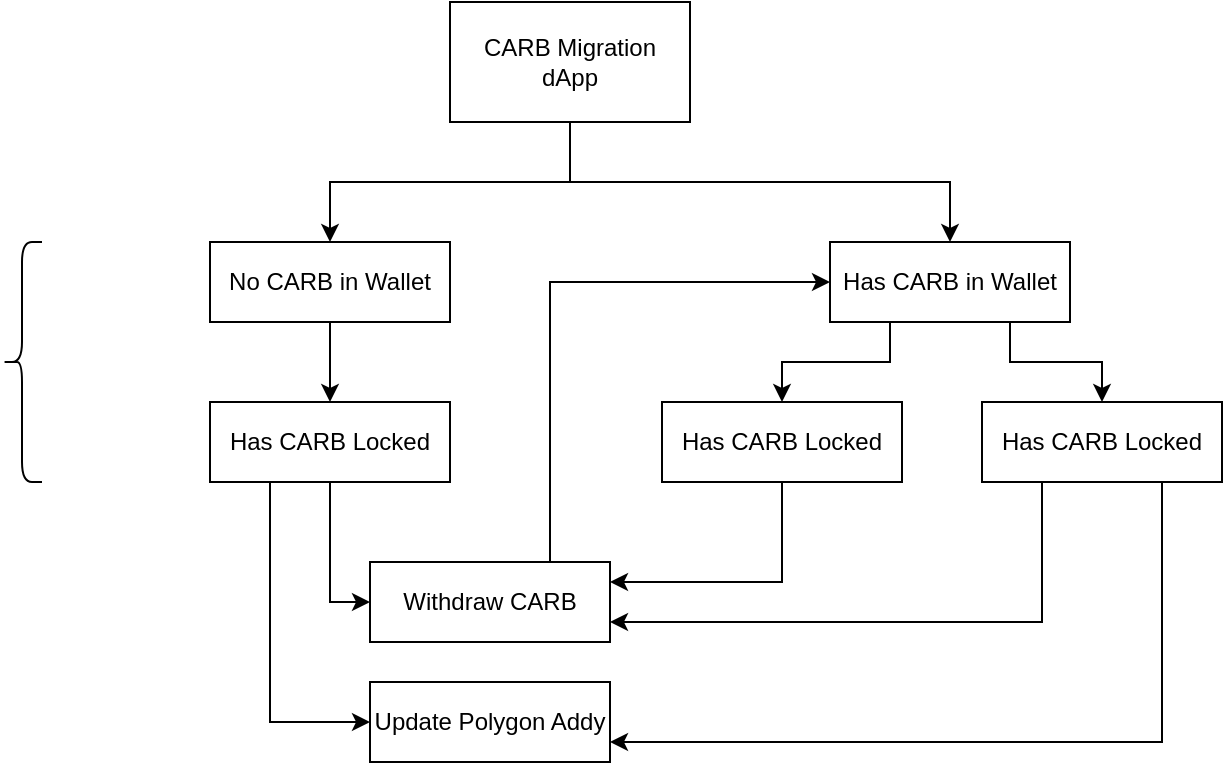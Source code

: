 <mxfile version="21.6.5" type="github">
  <diagram name="Page-1" id="Sy7ZPnISKPwJCZqJHa9-">
    <mxGraphModel dx="954" dy="623" grid="1" gridSize="10" guides="1" tooltips="1" connect="1" arrows="1" fold="1" page="1" pageScale="1" pageWidth="827" pageHeight="1169" math="0" shadow="0">
      <root>
        <mxCell id="0" />
        <mxCell id="1" parent="0" />
        <mxCell id="g28DyvrE0BORjtrksPhm-6" style="edgeStyle=orthogonalEdgeStyle;rounded=0;orthogonalLoop=1;jettySize=auto;html=1;exitX=0.5;exitY=1;exitDx=0;exitDy=0;entryX=0.5;entryY=0;entryDx=0;entryDy=0;" edge="1" parent="1" source="g28DyvrE0BORjtrksPhm-1" target="g28DyvrE0BORjtrksPhm-5">
          <mxGeometry relative="1" as="geometry" />
        </mxCell>
        <mxCell id="g28DyvrE0BORjtrksPhm-8" style="edgeStyle=orthogonalEdgeStyle;rounded=0;orthogonalLoop=1;jettySize=auto;html=1;exitX=0.5;exitY=1;exitDx=0;exitDy=0;entryX=0.5;entryY=0;entryDx=0;entryDy=0;" edge="1" parent="1" source="g28DyvrE0BORjtrksPhm-1" target="g28DyvrE0BORjtrksPhm-2">
          <mxGeometry relative="1" as="geometry" />
        </mxCell>
        <mxCell id="g28DyvrE0BORjtrksPhm-1" value="CARB Migration&lt;br&gt;dApp" style="rounded=0;whiteSpace=wrap;html=1;" vertex="1" parent="1">
          <mxGeometry x="354" y="20" width="120" height="60" as="geometry" />
        </mxCell>
        <mxCell id="g28DyvrE0BORjtrksPhm-20" style="edgeStyle=orthogonalEdgeStyle;rounded=0;orthogonalLoop=1;jettySize=auto;html=1;exitX=0.25;exitY=1;exitDx=0;exitDy=0;entryX=0.5;entryY=0;entryDx=0;entryDy=0;" edge="1" parent="1" source="g28DyvrE0BORjtrksPhm-2" target="g28DyvrE0BORjtrksPhm-19">
          <mxGeometry relative="1" as="geometry" />
        </mxCell>
        <mxCell id="g28DyvrE0BORjtrksPhm-28" style="edgeStyle=orthogonalEdgeStyle;rounded=0;orthogonalLoop=1;jettySize=auto;html=1;exitX=0.75;exitY=1;exitDx=0;exitDy=0;entryX=0.5;entryY=0;entryDx=0;entryDy=0;" edge="1" parent="1" source="g28DyvrE0BORjtrksPhm-2" target="g28DyvrE0BORjtrksPhm-27">
          <mxGeometry relative="1" as="geometry" />
        </mxCell>
        <mxCell id="g28DyvrE0BORjtrksPhm-2" value="Has CARB in Wallet" style="rounded=0;whiteSpace=wrap;html=1;" vertex="1" parent="1">
          <mxGeometry x="544" y="140" width="120" height="40" as="geometry" />
        </mxCell>
        <mxCell id="g28DyvrE0BORjtrksPhm-10" style="edgeStyle=orthogonalEdgeStyle;rounded=0;orthogonalLoop=1;jettySize=auto;html=1;exitX=0.5;exitY=1;exitDx=0;exitDy=0;entryX=0.5;entryY=0;entryDx=0;entryDy=0;" edge="1" parent="1" source="g28DyvrE0BORjtrksPhm-5" target="g28DyvrE0BORjtrksPhm-9">
          <mxGeometry relative="1" as="geometry" />
        </mxCell>
        <mxCell id="g28DyvrE0BORjtrksPhm-5" value="No CARB in Wallet" style="rounded=0;whiteSpace=wrap;html=1;" vertex="1" parent="1">
          <mxGeometry x="234" y="140" width="120" height="40" as="geometry" />
        </mxCell>
        <mxCell id="g28DyvrE0BORjtrksPhm-14" style="edgeStyle=orthogonalEdgeStyle;rounded=0;orthogonalLoop=1;jettySize=auto;html=1;exitX=0.5;exitY=1;exitDx=0;exitDy=0;entryX=0;entryY=0.5;entryDx=0;entryDy=0;" edge="1" parent="1" source="g28DyvrE0BORjtrksPhm-9" target="g28DyvrE0BORjtrksPhm-13">
          <mxGeometry relative="1" as="geometry">
            <Array as="points">
              <mxPoint x="294" y="320" />
            </Array>
          </mxGeometry>
        </mxCell>
        <mxCell id="g28DyvrE0BORjtrksPhm-22" style="edgeStyle=orthogonalEdgeStyle;rounded=0;orthogonalLoop=1;jettySize=auto;html=1;exitX=0.25;exitY=1;exitDx=0;exitDy=0;entryX=0;entryY=0.5;entryDx=0;entryDy=0;" edge="1" parent="1" source="g28DyvrE0BORjtrksPhm-9" target="g28DyvrE0BORjtrksPhm-16">
          <mxGeometry relative="1" as="geometry" />
        </mxCell>
        <mxCell id="g28DyvrE0BORjtrksPhm-9" value="Has CARB Locked" style="rounded=0;whiteSpace=wrap;html=1;" vertex="1" parent="1">
          <mxGeometry x="234" y="220" width="120" height="40" as="geometry" />
        </mxCell>
        <mxCell id="g28DyvrE0BORjtrksPhm-25" style="edgeStyle=orthogonalEdgeStyle;rounded=0;orthogonalLoop=1;jettySize=auto;html=1;exitX=0.75;exitY=0;exitDx=0;exitDy=0;entryX=0;entryY=0.5;entryDx=0;entryDy=0;" edge="1" parent="1" source="g28DyvrE0BORjtrksPhm-13" target="g28DyvrE0BORjtrksPhm-2">
          <mxGeometry relative="1" as="geometry" />
        </mxCell>
        <mxCell id="g28DyvrE0BORjtrksPhm-13" value="Withdraw CARB" style="rounded=0;whiteSpace=wrap;html=1;" vertex="1" parent="1">
          <mxGeometry x="314" y="300" width="120" height="40" as="geometry" />
        </mxCell>
        <mxCell id="g28DyvrE0BORjtrksPhm-16" value="Update Polygon Addy" style="rounded=0;whiteSpace=wrap;html=1;" vertex="1" parent="1">
          <mxGeometry x="314" y="360" width="120" height="40" as="geometry" />
        </mxCell>
        <mxCell id="g28DyvrE0BORjtrksPhm-18" value="" style="shape=curlyBracket;whiteSpace=wrap;html=1;rounded=1;labelPosition=left;verticalLabelPosition=middle;align=right;verticalAlign=middle;" vertex="1" parent="1">
          <mxGeometry x="130" y="140" width="20" height="120" as="geometry" />
        </mxCell>
        <mxCell id="g28DyvrE0BORjtrksPhm-31" style="edgeStyle=orthogonalEdgeStyle;rounded=0;orthogonalLoop=1;jettySize=auto;html=1;exitX=0.5;exitY=1;exitDx=0;exitDy=0;entryX=1;entryY=0.25;entryDx=0;entryDy=0;" edge="1" parent="1" source="g28DyvrE0BORjtrksPhm-19" target="g28DyvrE0BORjtrksPhm-13">
          <mxGeometry relative="1" as="geometry" />
        </mxCell>
        <mxCell id="g28DyvrE0BORjtrksPhm-19" value="Has CARB Locked" style="rounded=0;whiteSpace=wrap;html=1;" vertex="1" parent="1">
          <mxGeometry x="460" y="220" width="120" height="40" as="geometry" />
        </mxCell>
        <mxCell id="g28DyvrE0BORjtrksPhm-29" style="edgeStyle=orthogonalEdgeStyle;rounded=0;orthogonalLoop=1;jettySize=auto;html=1;exitX=0.75;exitY=1;exitDx=0;exitDy=0;entryX=1;entryY=0.75;entryDx=0;entryDy=0;" edge="1" parent="1" source="g28DyvrE0BORjtrksPhm-27" target="g28DyvrE0BORjtrksPhm-16">
          <mxGeometry relative="1" as="geometry" />
        </mxCell>
        <mxCell id="g28DyvrE0BORjtrksPhm-30" style="edgeStyle=orthogonalEdgeStyle;rounded=0;orthogonalLoop=1;jettySize=auto;html=1;exitX=0.25;exitY=1;exitDx=0;exitDy=0;entryX=1;entryY=0.75;entryDx=0;entryDy=0;" edge="1" parent="1" source="g28DyvrE0BORjtrksPhm-27" target="g28DyvrE0BORjtrksPhm-13">
          <mxGeometry relative="1" as="geometry" />
        </mxCell>
        <mxCell id="g28DyvrE0BORjtrksPhm-27" value="Has CARB Locked" style="rounded=0;whiteSpace=wrap;html=1;" vertex="1" parent="1">
          <mxGeometry x="620" y="220" width="120" height="40" as="geometry" />
        </mxCell>
      </root>
    </mxGraphModel>
  </diagram>
</mxfile>
